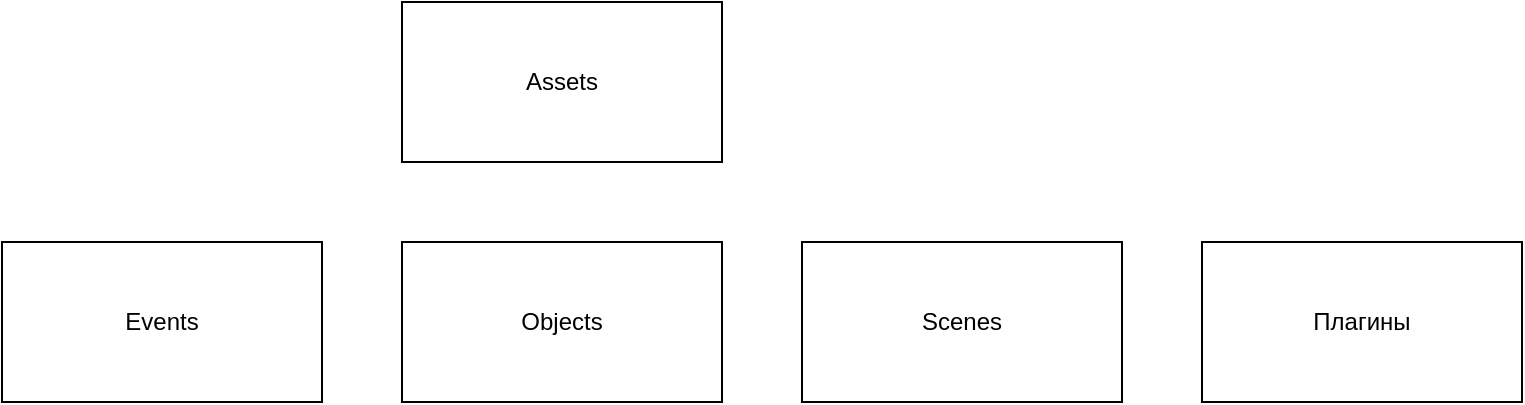 <mxfile version="21.8.2" type="github">
  <diagram name="Страница — 1" id="84O2Gyyiwd_BVJKpsNnK">
    <mxGraphModel dx="1913" dy="933" grid="1" gridSize="10" guides="1" tooltips="1" connect="1" arrows="1" fold="1" page="1" pageScale="1" pageWidth="827" pageHeight="1169" math="0" shadow="0">
      <root>
        <mxCell id="0" />
        <mxCell id="1" parent="0" />
        <mxCell id="yk-6UnyTxs8F06T7Ii9H-1" value="Assets" style="rounded=0;whiteSpace=wrap;html=1;" vertex="1" parent="1">
          <mxGeometry x="200" y="160" width="160" height="80" as="geometry" />
        </mxCell>
        <mxCell id="yk-6UnyTxs8F06T7Ii9H-2" value="Events&lt;br&gt;" style="rounded=0;whiteSpace=wrap;html=1;" vertex="1" parent="1">
          <mxGeometry y="280" width="160" height="80" as="geometry" />
        </mxCell>
        <mxCell id="yk-6UnyTxs8F06T7Ii9H-3" value="Objects" style="rounded=0;whiteSpace=wrap;html=1;" vertex="1" parent="1">
          <mxGeometry x="200" y="280" width="160" height="80" as="geometry" />
        </mxCell>
        <mxCell id="yk-6UnyTxs8F06T7Ii9H-4" value="Scenes" style="rounded=0;whiteSpace=wrap;html=1;" vertex="1" parent="1">
          <mxGeometry x="400" y="280" width="160" height="80" as="geometry" />
        </mxCell>
        <mxCell id="yk-6UnyTxs8F06T7Ii9H-5" value="Плагины" style="rounded=0;whiteSpace=wrap;html=1;" vertex="1" parent="1">
          <mxGeometry x="600" y="280" width="160" height="80" as="geometry" />
        </mxCell>
      </root>
    </mxGraphModel>
  </diagram>
</mxfile>
